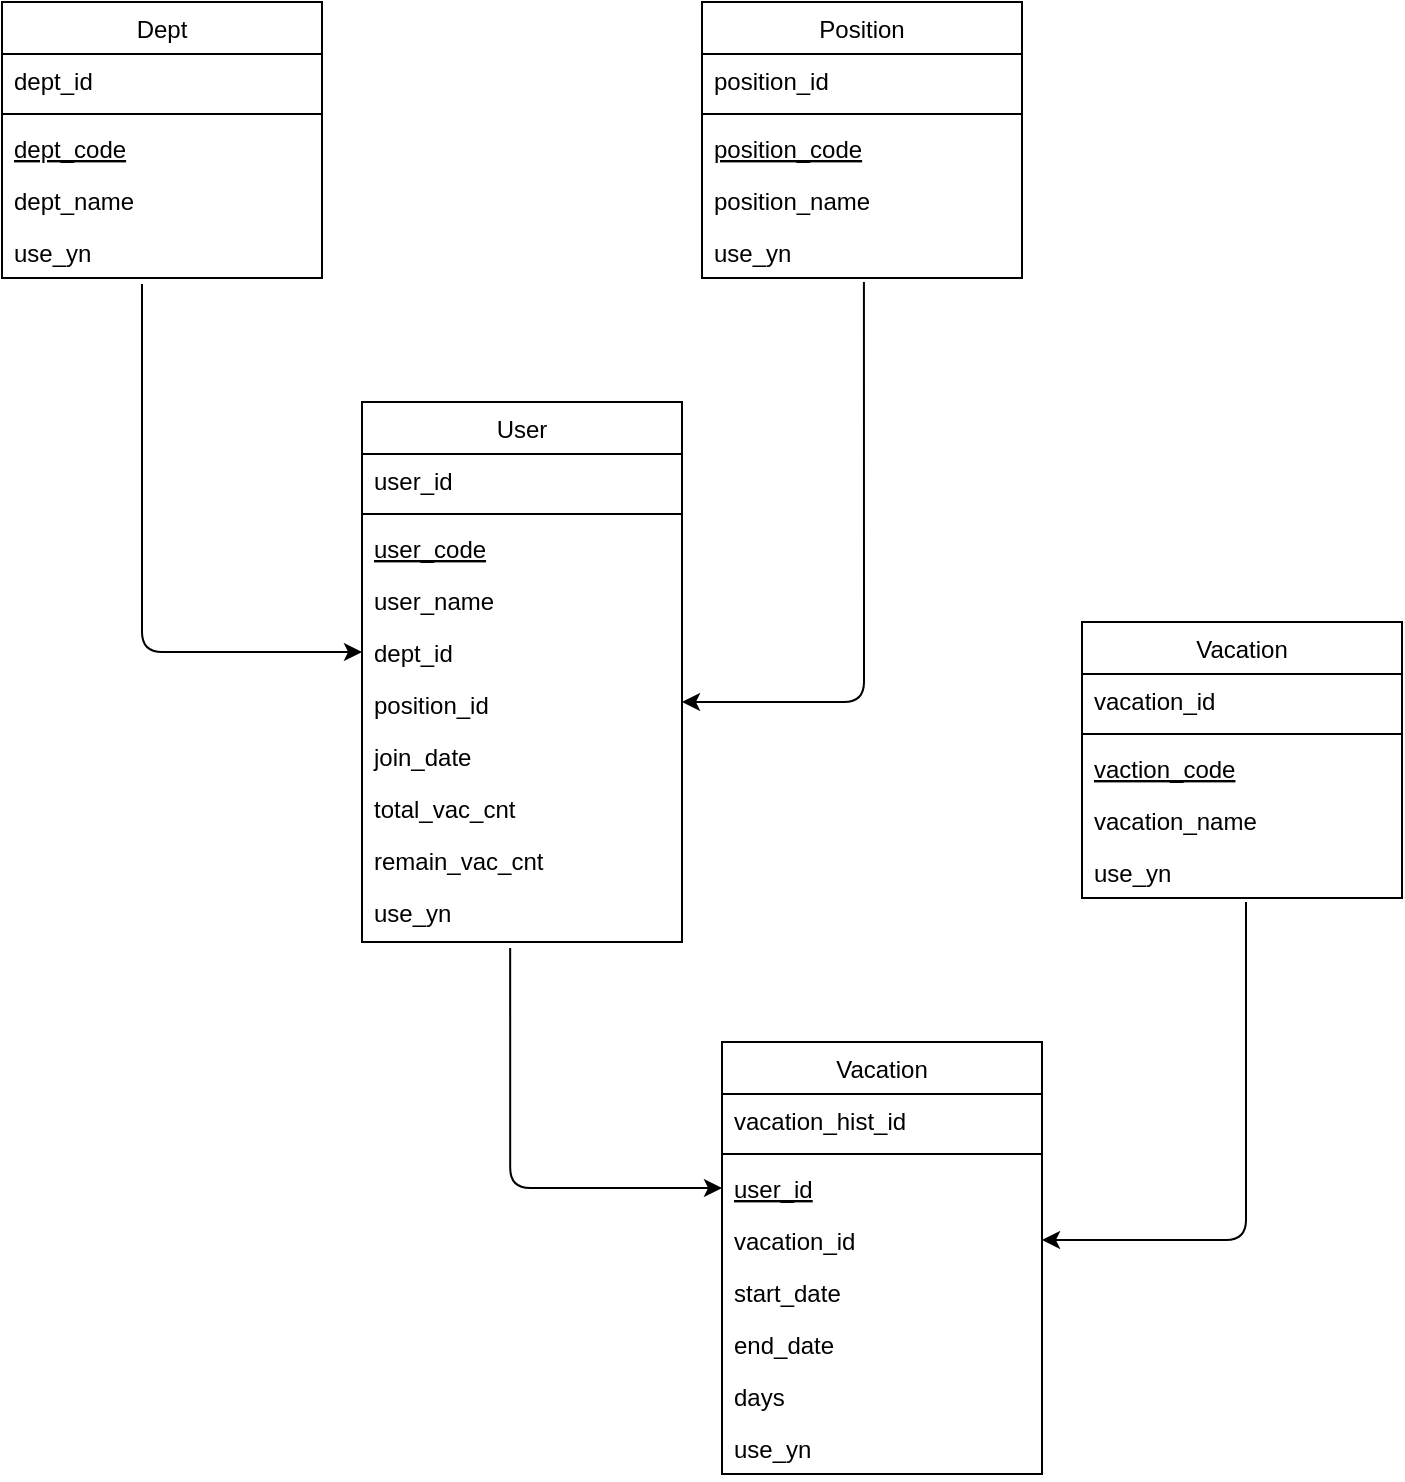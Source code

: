 <mxfile version="14.1.9" type="device"><diagram id="C5RBs43oDa-KdzZeNtuy" name="Page-1"><mxGraphModel dx="1047" dy="692" grid="1" gridSize="10" guides="1" tooltips="1" connect="1" arrows="1" fold="1" page="1" pageScale="1" pageWidth="827" pageHeight="1169" math="0" shadow="0"><root><mxCell id="WIyWlLk6GJQsqaUBKTNV-0"/><mxCell id="WIyWlLk6GJQsqaUBKTNV-1" parent="WIyWlLk6GJQsqaUBKTNV-0"/><mxCell id="zkfFHV4jXpPFQw0GAbJ--6" value="Dept&#10;" style="swimlane;fontStyle=0;align=center;verticalAlign=top;childLayout=stackLayout;horizontal=1;startSize=26;horizontalStack=0;resizeParent=1;resizeLast=0;collapsible=1;marginBottom=0;rounded=0;shadow=0;strokeWidth=1;" parent="WIyWlLk6GJQsqaUBKTNV-1" vertex="1"><mxGeometry x="60" y="100" width="160" height="138" as="geometry"><mxRectangle x="130" y="380" width="160" height="26" as="alternateBounds"/></mxGeometry></mxCell><mxCell id="zkfFHV4jXpPFQw0GAbJ--7" value="dept_id&#10;" style="text;align=left;verticalAlign=top;spacingLeft=4;spacingRight=4;overflow=hidden;rotatable=0;points=[[0,0.5],[1,0.5]];portConstraint=eastwest;" parent="zkfFHV4jXpPFQw0GAbJ--6" vertex="1"><mxGeometry y="26" width="160" height="26" as="geometry"/></mxCell><mxCell id="zkfFHV4jXpPFQw0GAbJ--9" value="" style="line;html=1;strokeWidth=1;align=left;verticalAlign=middle;spacingTop=-1;spacingLeft=3;spacingRight=3;rotatable=0;labelPosition=right;points=[];portConstraint=eastwest;" parent="zkfFHV4jXpPFQw0GAbJ--6" vertex="1"><mxGeometry y="52" width="160" height="8" as="geometry"/></mxCell><mxCell id="zkfFHV4jXpPFQw0GAbJ--10" value="dept_code" style="text;align=left;verticalAlign=top;spacingLeft=4;spacingRight=4;overflow=hidden;rotatable=0;points=[[0,0.5],[1,0.5]];portConstraint=eastwest;fontStyle=4" parent="zkfFHV4jXpPFQw0GAbJ--6" vertex="1"><mxGeometry y="60" width="160" height="26" as="geometry"/></mxCell><mxCell id="zkfFHV4jXpPFQw0GAbJ--11" value="dept_name&#10;" style="text;align=left;verticalAlign=top;spacingLeft=4;spacingRight=4;overflow=hidden;rotatable=0;points=[[0,0.5],[1,0.5]];portConstraint=eastwest;" parent="zkfFHV4jXpPFQw0GAbJ--6" vertex="1"><mxGeometry y="86" width="160" height="26" as="geometry"/></mxCell><mxCell id="jxU5ZVfsKW5ekqhEbPgU-1" value="use_yn&#10;" style="text;align=left;verticalAlign=top;spacingLeft=4;spacingRight=4;overflow=hidden;rotatable=0;points=[[0,0.5],[1,0.5]];portConstraint=eastwest;" vertex="1" parent="zkfFHV4jXpPFQw0GAbJ--6"><mxGeometry y="112" width="160" height="26" as="geometry"/></mxCell><mxCell id="jxU5ZVfsKW5ekqhEbPgU-2" value="Position" style="swimlane;fontStyle=0;align=center;verticalAlign=top;childLayout=stackLayout;horizontal=1;startSize=26;horizontalStack=0;resizeParent=1;resizeLast=0;collapsible=1;marginBottom=0;rounded=0;shadow=0;strokeWidth=1;" vertex="1" parent="WIyWlLk6GJQsqaUBKTNV-1"><mxGeometry x="410" y="100" width="160" height="138" as="geometry"><mxRectangle x="130" y="380" width="160" height="26" as="alternateBounds"/></mxGeometry></mxCell><mxCell id="jxU5ZVfsKW5ekqhEbPgU-3" value="position_id" style="text;align=left;verticalAlign=top;spacingLeft=4;spacingRight=4;overflow=hidden;rotatable=0;points=[[0,0.5],[1,0.5]];portConstraint=eastwest;" vertex="1" parent="jxU5ZVfsKW5ekqhEbPgU-2"><mxGeometry y="26" width="160" height="26" as="geometry"/></mxCell><mxCell id="jxU5ZVfsKW5ekqhEbPgU-4" value="" style="line;html=1;strokeWidth=1;align=left;verticalAlign=middle;spacingTop=-1;spacingLeft=3;spacingRight=3;rotatable=0;labelPosition=right;points=[];portConstraint=eastwest;" vertex="1" parent="jxU5ZVfsKW5ekqhEbPgU-2"><mxGeometry y="52" width="160" height="8" as="geometry"/></mxCell><mxCell id="jxU5ZVfsKW5ekqhEbPgU-5" value="position_code&#10;" style="text;align=left;verticalAlign=top;spacingLeft=4;spacingRight=4;overflow=hidden;rotatable=0;points=[[0,0.5],[1,0.5]];portConstraint=eastwest;fontStyle=4" vertex="1" parent="jxU5ZVfsKW5ekqhEbPgU-2"><mxGeometry y="60" width="160" height="26" as="geometry"/></mxCell><mxCell id="jxU5ZVfsKW5ekqhEbPgU-6" value="position_name" style="text;align=left;verticalAlign=top;spacingLeft=4;spacingRight=4;overflow=hidden;rotatable=0;points=[[0,0.5],[1,0.5]];portConstraint=eastwest;" vertex="1" parent="jxU5ZVfsKW5ekqhEbPgU-2"><mxGeometry y="86" width="160" height="26" as="geometry"/></mxCell><mxCell id="jxU5ZVfsKW5ekqhEbPgU-7" value="use_yn" style="text;align=left;verticalAlign=top;spacingLeft=4;spacingRight=4;overflow=hidden;rotatable=0;points=[[0,0.5],[1,0.5]];portConstraint=eastwest;" vertex="1" parent="jxU5ZVfsKW5ekqhEbPgU-2"><mxGeometry y="112" width="160" height="26" as="geometry"/></mxCell><mxCell id="jxU5ZVfsKW5ekqhEbPgU-8" value="User" style="swimlane;fontStyle=0;align=center;verticalAlign=top;childLayout=stackLayout;horizontal=1;startSize=26;horizontalStack=0;resizeParent=1;resizeLast=0;collapsible=1;marginBottom=0;rounded=0;shadow=0;strokeWidth=1;" vertex="1" parent="WIyWlLk6GJQsqaUBKTNV-1"><mxGeometry x="240" y="300" width="160" height="270" as="geometry"><mxRectangle x="130" y="380" width="160" height="26" as="alternateBounds"/></mxGeometry></mxCell><mxCell id="jxU5ZVfsKW5ekqhEbPgU-9" value="user_id" style="text;align=left;verticalAlign=top;spacingLeft=4;spacingRight=4;overflow=hidden;rotatable=0;points=[[0,0.5],[1,0.5]];portConstraint=eastwest;" vertex="1" parent="jxU5ZVfsKW5ekqhEbPgU-8"><mxGeometry y="26" width="160" height="26" as="geometry"/></mxCell><mxCell id="jxU5ZVfsKW5ekqhEbPgU-10" value="" style="line;html=1;strokeWidth=1;align=left;verticalAlign=middle;spacingTop=-1;spacingLeft=3;spacingRight=3;rotatable=0;labelPosition=right;points=[];portConstraint=eastwest;" vertex="1" parent="jxU5ZVfsKW5ekqhEbPgU-8"><mxGeometry y="52" width="160" height="8" as="geometry"/></mxCell><mxCell id="jxU5ZVfsKW5ekqhEbPgU-11" value="user_code" style="text;align=left;verticalAlign=top;spacingLeft=4;spacingRight=4;overflow=hidden;rotatable=0;points=[[0,0.5],[1,0.5]];portConstraint=eastwest;fontStyle=4" vertex="1" parent="jxU5ZVfsKW5ekqhEbPgU-8"><mxGeometry y="60" width="160" height="26" as="geometry"/></mxCell><mxCell id="jxU5ZVfsKW5ekqhEbPgU-12" value="user_name" style="text;align=left;verticalAlign=top;spacingLeft=4;spacingRight=4;overflow=hidden;rotatable=0;points=[[0,0.5],[1,0.5]];portConstraint=eastwest;" vertex="1" parent="jxU5ZVfsKW5ekqhEbPgU-8"><mxGeometry y="86" width="160" height="26" as="geometry"/></mxCell><mxCell id="jxU5ZVfsKW5ekqhEbPgU-13" value="dept_id" style="text;align=left;verticalAlign=top;spacingLeft=4;spacingRight=4;overflow=hidden;rotatable=0;points=[[0,0.5],[1,0.5]];portConstraint=eastwest;" vertex="1" parent="jxU5ZVfsKW5ekqhEbPgU-8"><mxGeometry y="112" width="160" height="26" as="geometry"/></mxCell><mxCell id="jxU5ZVfsKW5ekqhEbPgU-15" value="position_id" style="text;align=left;verticalAlign=top;spacingLeft=4;spacingRight=4;overflow=hidden;rotatable=0;points=[[0,0.5],[1,0.5]];portConstraint=eastwest;" vertex="1" parent="jxU5ZVfsKW5ekqhEbPgU-8"><mxGeometry y="138" width="160" height="26" as="geometry"/></mxCell><mxCell id="jxU5ZVfsKW5ekqhEbPgU-16" value="join_date" style="text;align=left;verticalAlign=top;spacingLeft=4;spacingRight=4;overflow=hidden;rotatable=0;points=[[0,0.5],[1,0.5]];portConstraint=eastwest;" vertex="1" parent="jxU5ZVfsKW5ekqhEbPgU-8"><mxGeometry y="164" width="160" height="26" as="geometry"/></mxCell><mxCell id="jxU5ZVfsKW5ekqhEbPgU-17" value="total_vac_cnt&#10;" style="text;align=left;verticalAlign=top;spacingLeft=4;spacingRight=4;overflow=hidden;rotatable=0;points=[[0,0.5],[1,0.5]];portConstraint=eastwest;" vertex="1" parent="jxU5ZVfsKW5ekqhEbPgU-8"><mxGeometry y="190" width="160" height="26" as="geometry"/></mxCell><mxCell id="jxU5ZVfsKW5ekqhEbPgU-18" value="remain_vac_cnt&#10;" style="text;align=left;verticalAlign=top;spacingLeft=4;spacingRight=4;overflow=hidden;rotatable=0;points=[[0,0.5],[1,0.5]];portConstraint=eastwest;" vertex="1" parent="jxU5ZVfsKW5ekqhEbPgU-8"><mxGeometry y="216" width="160" height="26" as="geometry"/></mxCell><mxCell id="jxU5ZVfsKW5ekqhEbPgU-19" value="use_yn&#10;" style="text;align=left;verticalAlign=top;spacingLeft=4;spacingRight=4;overflow=hidden;rotatable=0;points=[[0,0.5],[1,0.5]];portConstraint=eastwest;" vertex="1" parent="jxU5ZVfsKW5ekqhEbPgU-8"><mxGeometry y="242" width="160" height="26" as="geometry"/></mxCell><mxCell id="jxU5ZVfsKW5ekqhEbPgU-24" value="" style="edgeStyle=segmentEdgeStyle;endArrow=classic;html=1;entryX=0;entryY=0.5;entryDx=0;entryDy=0;" edge="1" parent="WIyWlLk6GJQsqaUBKTNV-1" target="jxU5ZVfsKW5ekqhEbPgU-13"><mxGeometry width="50" height="50" relative="1" as="geometry"><mxPoint x="130" y="241" as="sourcePoint"/><mxPoint x="130" y="280" as="targetPoint"/><Array as="points"><mxPoint x="130" y="425"/></Array></mxGeometry></mxCell><mxCell id="jxU5ZVfsKW5ekqhEbPgU-25" value="" style="edgeStyle=segmentEdgeStyle;endArrow=classic;html=1;exitX=0.506;exitY=1.077;exitDx=0;exitDy=0;exitPerimeter=0;" edge="1" parent="WIyWlLk6GJQsqaUBKTNV-1" source="jxU5ZVfsKW5ekqhEbPgU-7"><mxGeometry width="50" height="50" relative="1" as="geometry"><mxPoint x="500" y="380" as="sourcePoint"/><mxPoint x="400" y="450" as="targetPoint"/><Array as="points"><mxPoint x="491" y="450"/><mxPoint x="400" y="450"/></Array></mxGeometry></mxCell><mxCell id="jxU5ZVfsKW5ekqhEbPgU-26" value="Vacation&#10;" style="swimlane;fontStyle=0;align=center;verticalAlign=top;childLayout=stackLayout;horizontal=1;startSize=26;horizontalStack=0;resizeParent=1;resizeLast=0;collapsible=1;marginBottom=0;rounded=0;shadow=0;strokeWidth=1;" vertex="1" parent="WIyWlLk6GJQsqaUBKTNV-1"><mxGeometry x="420" y="620" width="160" height="216" as="geometry"><mxRectangle x="130" y="380" width="160" height="26" as="alternateBounds"/></mxGeometry></mxCell><mxCell id="jxU5ZVfsKW5ekqhEbPgU-27" value="vacation_hist_id" style="text;align=left;verticalAlign=top;spacingLeft=4;spacingRight=4;overflow=hidden;rotatable=0;points=[[0,0.5],[1,0.5]];portConstraint=eastwest;" vertex="1" parent="jxU5ZVfsKW5ekqhEbPgU-26"><mxGeometry y="26" width="160" height="26" as="geometry"/></mxCell><mxCell id="jxU5ZVfsKW5ekqhEbPgU-28" value="" style="line;html=1;strokeWidth=1;align=left;verticalAlign=middle;spacingTop=-1;spacingLeft=3;spacingRight=3;rotatable=0;labelPosition=right;points=[];portConstraint=eastwest;" vertex="1" parent="jxU5ZVfsKW5ekqhEbPgU-26"><mxGeometry y="52" width="160" height="8" as="geometry"/></mxCell><mxCell id="jxU5ZVfsKW5ekqhEbPgU-29" value="user_id" style="text;align=left;verticalAlign=top;spacingLeft=4;spacingRight=4;overflow=hidden;rotatable=0;points=[[0,0.5],[1,0.5]];portConstraint=eastwest;fontStyle=4" vertex="1" parent="jxU5ZVfsKW5ekqhEbPgU-26"><mxGeometry y="60" width="160" height="26" as="geometry"/></mxCell><mxCell id="jxU5ZVfsKW5ekqhEbPgU-30" value="vacation_id" style="text;align=left;verticalAlign=top;spacingLeft=4;spacingRight=4;overflow=hidden;rotatable=0;points=[[0,0.5],[1,0.5]];portConstraint=eastwest;" vertex="1" parent="jxU5ZVfsKW5ekqhEbPgU-26"><mxGeometry y="86" width="160" height="26" as="geometry"/></mxCell><mxCell id="jxU5ZVfsKW5ekqhEbPgU-31" value="start_date" style="text;align=left;verticalAlign=top;spacingLeft=4;spacingRight=4;overflow=hidden;rotatable=0;points=[[0,0.5],[1,0.5]];portConstraint=eastwest;" vertex="1" parent="jxU5ZVfsKW5ekqhEbPgU-26"><mxGeometry y="112" width="160" height="26" as="geometry"/></mxCell><mxCell id="jxU5ZVfsKW5ekqhEbPgU-38" value="end_date" style="text;align=left;verticalAlign=top;spacingLeft=4;spacingRight=4;overflow=hidden;rotatable=0;points=[[0,0.5],[1,0.5]];portConstraint=eastwest;" vertex="1" parent="jxU5ZVfsKW5ekqhEbPgU-26"><mxGeometry y="138" width="160" height="26" as="geometry"/></mxCell><mxCell id="jxU5ZVfsKW5ekqhEbPgU-39" value="days" style="text;align=left;verticalAlign=top;spacingLeft=4;spacingRight=4;overflow=hidden;rotatable=0;points=[[0,0.5],[1,0.5]];portConstraint=eastwest;" vertex="1" parent="jxU5ZVfsKW5ekqhEbPgU-26"><mxGeometry y="164" width="160" height="26" as="geometry"/></mxCell><mxCell id="jxU5ZVfsKW5ekqhEbPgU-40" value="use_yn" style="text;align=left;verticalAlign=top;spacingLeft=4;spacingRight=4;overflow=hidden;rotatable=0;points=[[0,0.5],[1,0.5]];portConstraint=eastwest;" vertex="1" parent="jxU5ZVfsKW5ekqhEbPgU-26"><mxGeometry y="190" width="160" height="26" as="geometry"/></mxCell><mxCell id="jxU5ZVfsKW5ekqhEbPgU-32" value="Vacation&#10;" style="swimlane;fontStyle=0;align=center;verticalAlign=top;childLayout=stackLayout;horizontal=1;startSize=26;horizontalStack=0;resizeParent=1;resizeLast=0;collapsible=1;marginBottom=0;rounded=0;shadow=0;strokeWidth=1;" vertex="1" parent="WIyWlLk6GJQsqaUBKTNV-1"><mxGeometry x="600" y="410" width="160" height="138" as="geometry"><mxRectangle x="130" y="380" width="160" height="26" as="alternateBounds"/></mxGeometry></mxCell><mxCell id="jxU5ZVfsKW5ekqhEbPgU-33" value="vacation_id" style="text;align=left;verticalAlign=top;spacingLeft=4;spacingRight=4;overflow=hidden;rotatable=0;points=[[0,0.5],[1,0.5]];portConstraint=eastwest;" vertex="1" parent="jxU5ZVfsKW5ekqhEbPgU-32"><mxGeometry y="26" width="160" height="26" as="geometry"/></mxCell><mxCell id="jxU5ZVfsKW5ekqhEbPgU-34" value="" style="line;html=1;strokeWidth=1;align=left;verticalAlign=middle;spacingTop=-1;spacingLeft=3;spacingRight=3;rotatable=0;labelPosition=right;points=[];portConstraint=eastwest;" vertex="1" parent="jxU5ZVfsKW5ekqhEbPgU-32"><mxGeometry y="52" width="160" height="8" as="geometry"/></mxCell><mxCell id="jxU5ZVfsKW5ekqhEbPgU-35" value="vaction_code" style="text;align=left;verticalAlign=top;spacingLeft=4;spacingRight=4;overflow=hidden;rotatable=0;points=[[0,0.5],[1,0.5]];portConstraint=eastwest;fontStyle=4" vertex="1" parent="jxU5ZVfsKW5ekqhEbPgU-32"><mxGeometry y="60" width="160" height="26" as="geometry"/></mxCell><mxCell id="jxU5ZVfsKW5ekqhEbPgU-36" value="vacation_name" style="text;align=left;verticalAlign=top;spacingLeft=4;spacingRight=4;overflow=hidden;rotatable=0;points=[[0,0.5],[1,0.5]];portConstraint=eastwest;" vertex="1" parent="jxU5ZVfsKW5ekqhEbPgU-32"><mxGeometry y="86" width="160" height="26" as="geometry"/></mxCell><mxCell id="jxU5ZVfsKW5ekqhEbPgU-37" value="use_yn" style="text;align=left;verticalAlign=top;spacingLeft=4;spacingRight=4;overflow=hidden;rotatable=0;points=[[0,0.5],[1,0.5]];portConstraint=eastwest;" vertex="1" parent="jxU5ZVfsKW5ekqhEbPgU-32"><mxGeometry y="112" width="160" height="26" as="geometry"/></mxCell><mxCell id="jxU5ZVfsKW5ekqhEbPgU-41" value="" style="edgeStyle=segmentEdgeStyle;endArrow=classic;html=1;entryX=0;entryY=0.5;entryDx=0;entryDy=0;exitX=0.463;exitY=1.192;exitDx=0;exitDy=0;exitPerimeter=0;" edge="1" parent="WIyWlLk6GJQsqaUBKTNV-1" source="jxU5ZVfsKW5ekqhEbPgU-19" target="jxU5ZVfsKW5ekqhEbPgU-29"><mxGeometry width="50" height="50" relative="1" as="geometry"><mxPoint x="330" y="740" as="sourcePoint"/><mxPoint x="380" y="690" as="targetPoint"/><Array as="points"><mxPoint x="314" y="693"/></Array></mxGeometry></mxCell><mxCell id="jxU5ZVfsKW5ekqhEbPgU-42" value="" style="edgeStyle=segmentEdgeStyle;endArrow=classic;html=1;entryX=1;entryY=0.5;entryDx=0;entryDy=0;" edge="1" parent="WIyWlLk6GJQsqaUBKTNV-1" target="jxU5ZVfsKW5ekqhEbPgU-30"><mxGeometry width="50" height="50" relative="1" as="geometry"><mxPoint x="682" y="550" as="sourcePoint"/><mxPoint x="775.92" y="680.01" as="targetPoint"/><Array as="points"><mxPoint x="682" y="719"/></Array></mxGeometry></mxCell></root></mxGraphModel></diagram></mxfile>